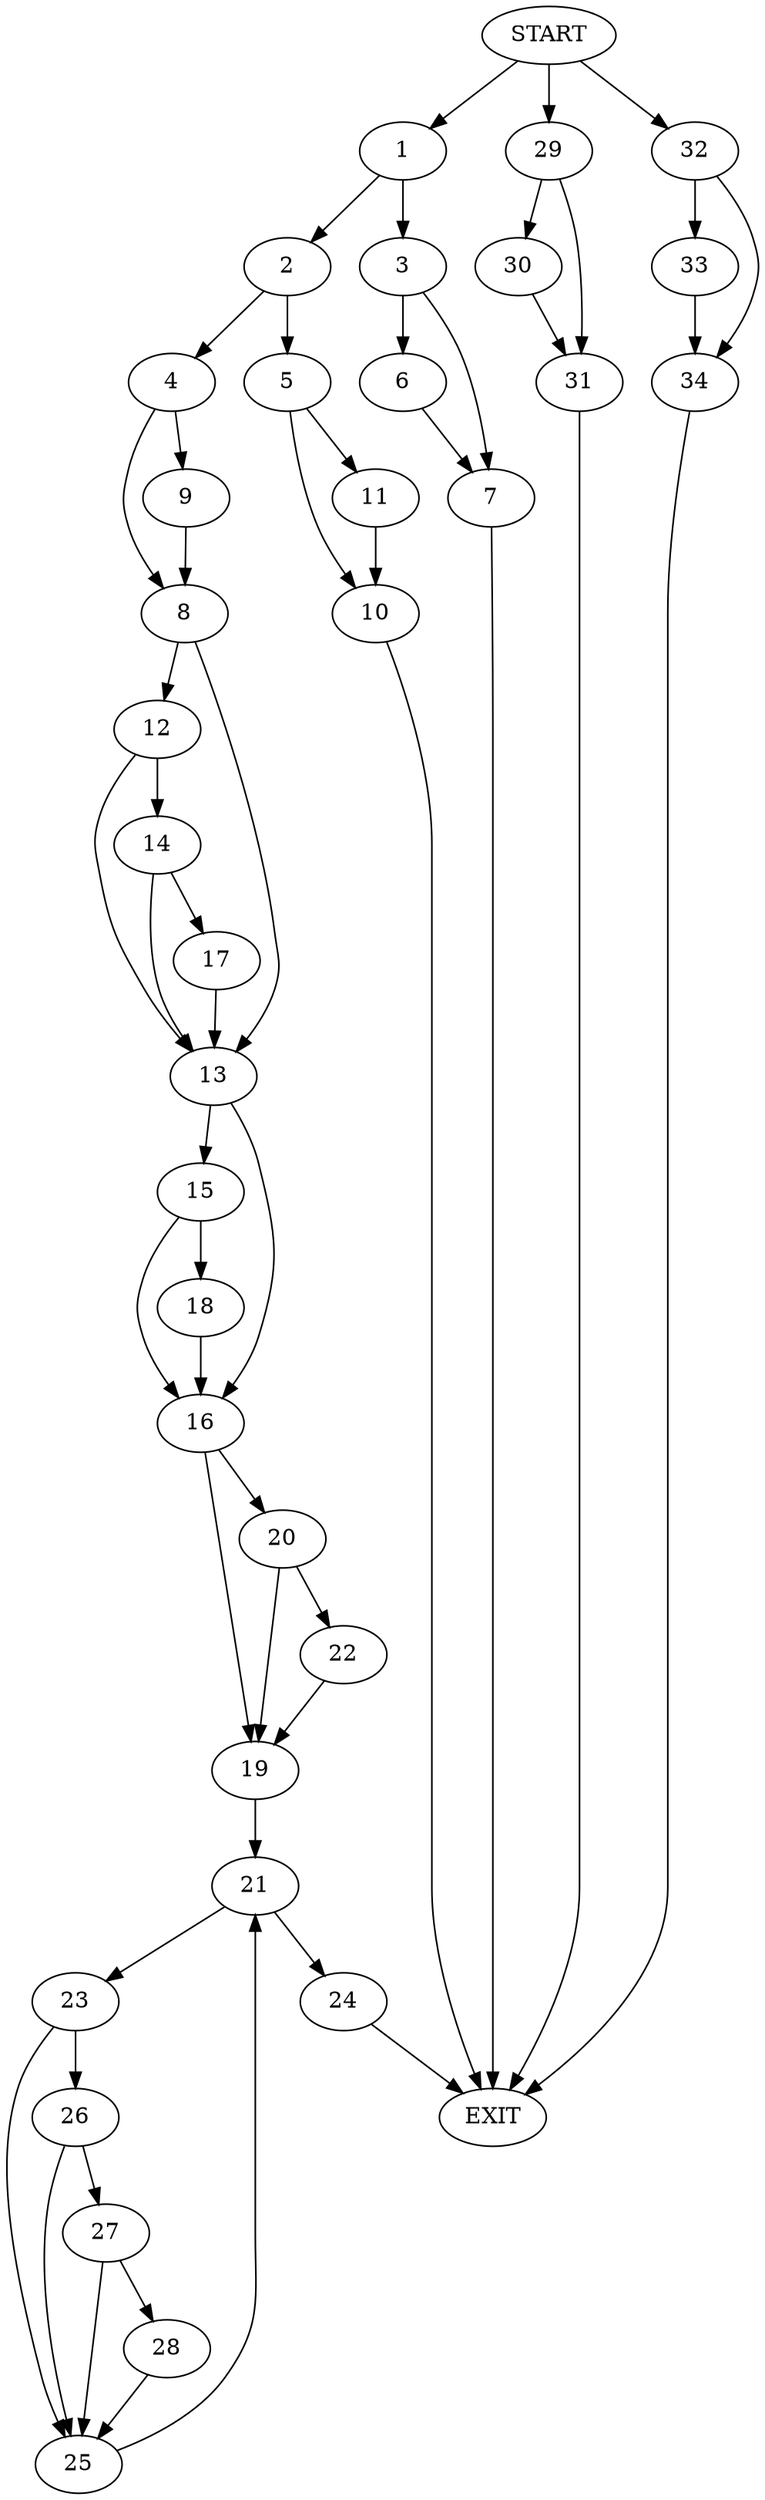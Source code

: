 digraph {
0 [label="START"]
35 [label="EXIT"]
0 -> 1
1 -> 2
1 -> 3
2 -> 4
2 -> 5
3 -> 6
3 -> 7
4 -> 8
4 -> 9
5 -> 10
5 -> 11
8 -> 12
8 -> 13
9 -> 8
11 -> 10
10 -> 35
12 -> 14
12 -> 13
13 -> 15
13 -> 16
14 -> 17
14 -> 13
17 -> 13
15 -> 16
15 -> 18
16 -> 19
16 -> 20
18 -> 16
19 -> 21
20 -> 22
20 -> 19
22 -> 19
21 -> 23
21 -> 24
23 -> 25
23 -> 26
24 -> 35
25 -> 21
26 -> 25
26 -> 27
27 -> 25
27 -> 28
28 -> 25
7 -> 35
6 -> 7
0 -> 29
29 -> 30
29 -> 31
30 -> 31
31 -> 35
0 -> 32
32 -> 33
32 -> 34
34 -> 35
33 -> 34
}
